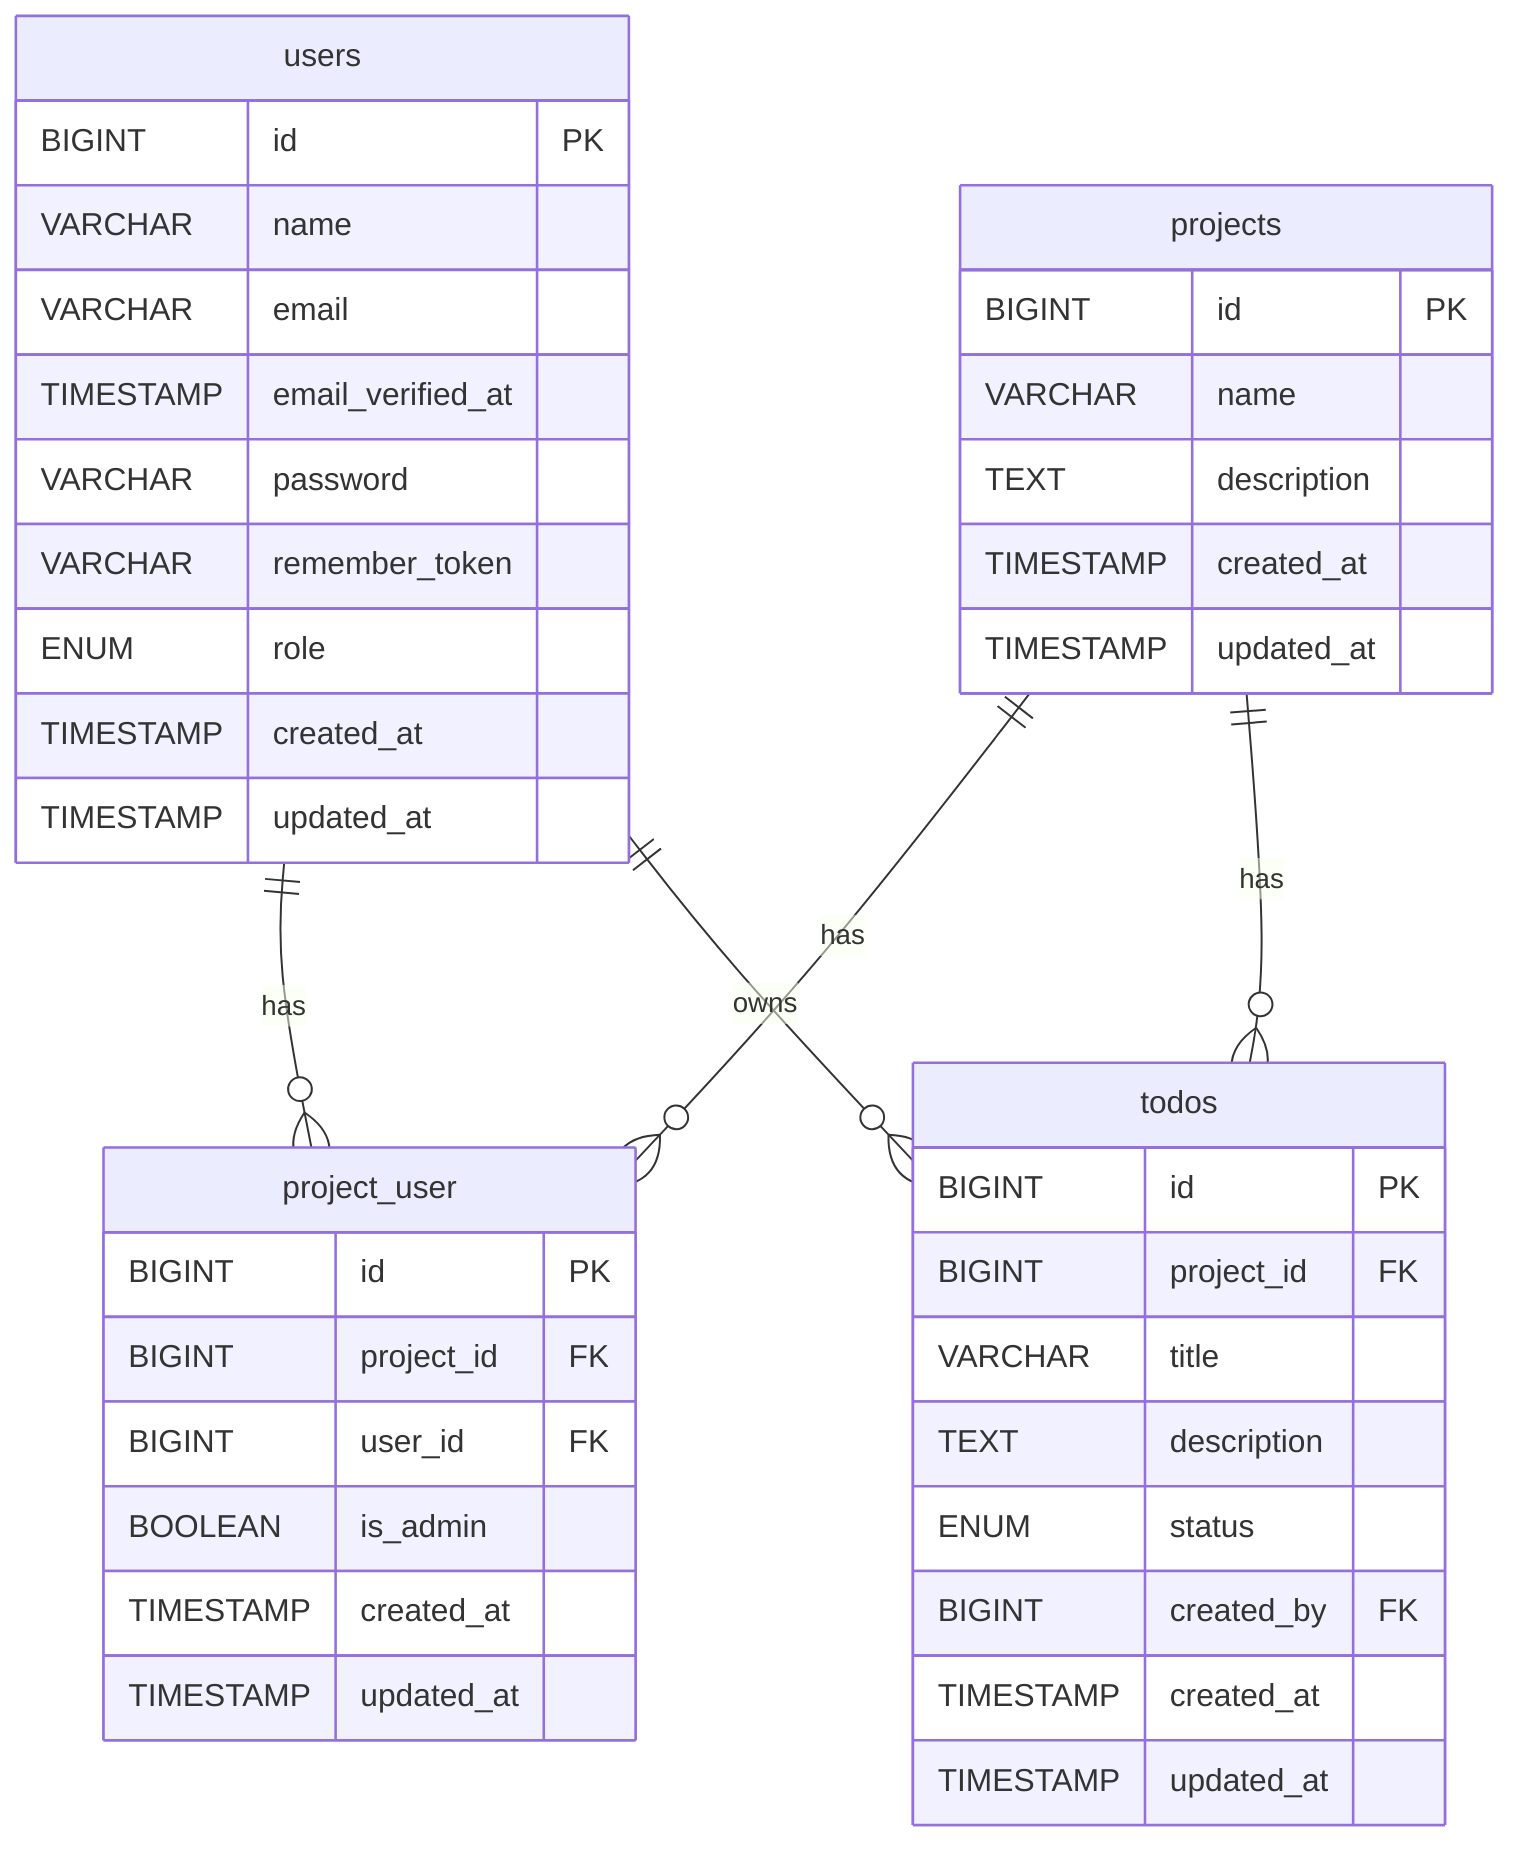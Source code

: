 erDiagram
    users {
        BIGINT id PK
        VARCHAR name
        VARCHAR email
        TIMESTAMP email_verified_at
        VARCHAR password
        VARCHAR remember_token
        ENUM role
        TIMESTAMP created_at
        TIMESTAMP updated_at
    }
    
    projects {
        BIGINT id PK
        VARCHAR name
        TEXT description
        TIMESTAMP created_at
        TIMESTAMP updated_at
    }
    
    project_user {
        BIGINT id PK
        BIGINT project_id FK
        BIGINT user_id FK
        BOOLEAN is_admin
        TIMESTAMP created_at
        TIMESTAMP updated_at
    }
    
    todos {
        BIGINT id PK
        BIGINT project_id FK
        VARCHAR title
        TEXT description
        ENUM status
        BIGINT created_by FK
        TIMESTAMP created_at
        TIMESTAMP updated_at
    }

    users ||--o{ project_user: "has"
    projects ||--o{ project_user: "has"
    projects ||--o{ todos: "has"
    users ||--o{ todos: "owns"